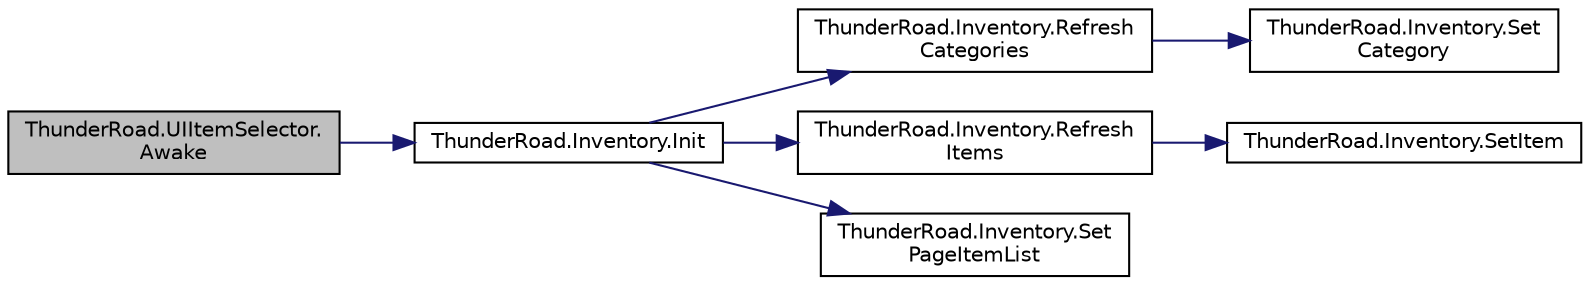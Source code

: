 digraph "ThunderRoad.UIItemSelector.Awake"
{
 // LATEX_PDF_SIZE
  edge [fontname="Helvetica",fontsize="10",labelfontname="Helvetica",labelfontsize="10"];
  node [fontname="Helvetica",fontsize="10",shape=record];
  rankdir="LR";
  Node1 [label="ThunderRoad.UIItemSelector.\lAwake",height=0.2,width=0.4,color="black", fillcolor="grey75", style="filled", fontcolor="black",tooltip="Awakes this instance."];
  Node1 -> Node2 [color="midnightblue",fontsize="10",style="solid",fontname="Helvetica"];
  Node2 [label="ThunderRoad.Inventory.Init",height=0.2,width=0.4,color="black", fillcolor="white", style="filled",URL="$class_thunder_road_1_1_inventory.html#a8409116a0b4b42832bda486b3818dad4",tooltip="Initializes this instance."];
  Node2 -> Node3 [color="midnightblue",fontsize="10",style="solid",fontname="Helvetica"];
  Node3 [label="ThunderRoad.Inventory.Refresh\lCategories",height=0.2,width=0.4,color="black", fillcolor="white", style="filled",URL="$class_thunder_road_1_1_inventory.html#af156def5e899da0eb165a3a64dcdee32",tooltip="Refreshes the categories."];
  Node3 -> Node4 [color="midnightblue",fontsize="10",style="solid",fontname="Helvetica"];
  Node4 [label="ThunderRoad.Inventory.Set\lCategory",height=0.2,width=0.4,color="black", fillcolor="white", style="filled",URL="$class_thunder_road_1_1_inventory.html#a7e3e3077b661bb13e4707d8b602fced3",tooltip=" "];
  Node2 -> Node5 [color="midnightblue",fontsize="10",style="solid",fontname="Helvetica"];
  Node5 [label="ThunderRoad.Inventory.Refresh\lItems",height=0.2,width=0.4,color="black", fillcolor="white", style="filled",URL="$class_thunder_road_1_1_inventory.html#ad39d44c9bc1bd65971aa35bce5163c61",tooltip=" "];
  Node5 -> Node6 [color="midnightblue",fontsize="10",style="solid",fontname="Helvetica"];
  Node6 [label="ThunderRoad.Inventory.SetItem",height=0.2,width=0.4,color="black", fillcolor="white", style="filled",URL="$class_thunder_road_1_1_inventory.html#a33a3bf336cd97374aab1251c6361c55e",tooltip=" "];
  Node2 -> Node7 [color="midnightblue",fontsize="10",style="solid",fontname="Helvetica"];
  Node7 [label="ThunderRoad.Inventory.Set\lPageItemList",height=0.2,width=0.4,color="black", fillcolor="white", style="filled",URL="$class_thunder_road_1_1_inventory.html#a2068eaeea551142fe1cd023796102fa5",tooltip="Sets the page item list."];
}
